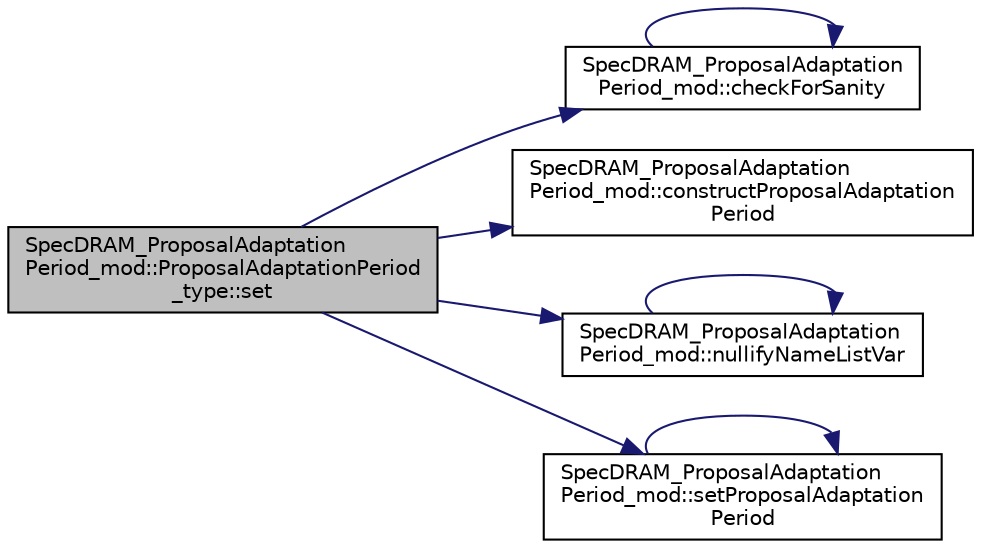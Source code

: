 digraph "SpecDRAM_ProposalAdaptationPeriod_mod::ProposalAdaptationPeriod_type::set"
{
 // LATEX_PDF_SIZE
  edge [fontname="Helvetica",fontsize="10",labelfontname="Helvetica",labelfontsize="10"];
  node [fontname="Helvetica",fontsize="10",shape=record];
  rankdir="LR";
  Node1 [label="SpecDRAM_ProposalAdaptation\lPeriod_mod::ProposalAdaptationPeriod\l_type::set",height=0.2,width=0.4,color="black", fillcolor="grey75", style="filled", fontcolor="black",tooltip=" "];
  Node1 -> Node2 [color="midnightblue",fontsize="10",style="solid",fontname="Helvetica"];
  Node2 [label="SpecDRAM_ProposalAdaptation\lPeriod_mod::checkForSanity",height=0.2,width=0.4,color="black", fillcolor="white", style="filled",URL="$namespaceSpecDRAM__ProposalAdaptationPeriod__mod.html#a8003ea477ee713a9038e1d95e6796b84",tooltip=" "];
  Node2 -> Node2 [color="midnightblue",fontsize="10",style="solid",fontname="Helvetica"];
  Node1 -> Node3 [color="midnightblue",fontsize="10",style="solid",fontname="Helvetica"];
  Node3 [label="SpecDRAM_ProposalAdaptation\lPeriod_mod::constructProposalAdaptation\lPeriod",height=0.2,width=0.4,color="black", fillcolor="white", style="filled",URL="$namespaceSpecDRAM__ProposalAdaptationPeriod__mod.html#a747e3842f68a24d4a50627033bb79290",tooltip=" "];
  Node1 -> Node4 [color="midnightblue",fontsize="10",style="solid",fontname="Helvetica"];
  Node4 [label="SpecDRAM_ProposalAdaptation\lPeriod_mod::nullifyNameListVar",height=0.2,width=0.4,color="black", fillcolor="white", style="filled",URL="$namespaceSpecDRAM__ProposalAdaptationPeriod__mod.html#ac4e92b491d52d585763cb2923733203c",tooltip=" "];
  Node4 -> Node4 [color="midnightblue",fontsize="10",style="solid",fontname="Helvetica"];
  Node1 -> Node5 [color="midnightblue",fontsize="10",style="solid",fontname="Helvetica"];
  Node5 [label="SpecDRAM_ProposalAdaptation\lPeriod_mod::setProposalAdaptation\lPeriod",height=0.2,width=0.4,color="black", fillcolor="white", style="filled",URL="$namespaceSpecDRAM__ProposalAdaptationPeriod__mod.html#ace2948777ac931bdeb43517351a6706a",tooltip=" "];
  Node5 -> Node5 [color="midnightblue",fontsize="10",style="solid",fontname="Helvetica"];
}

